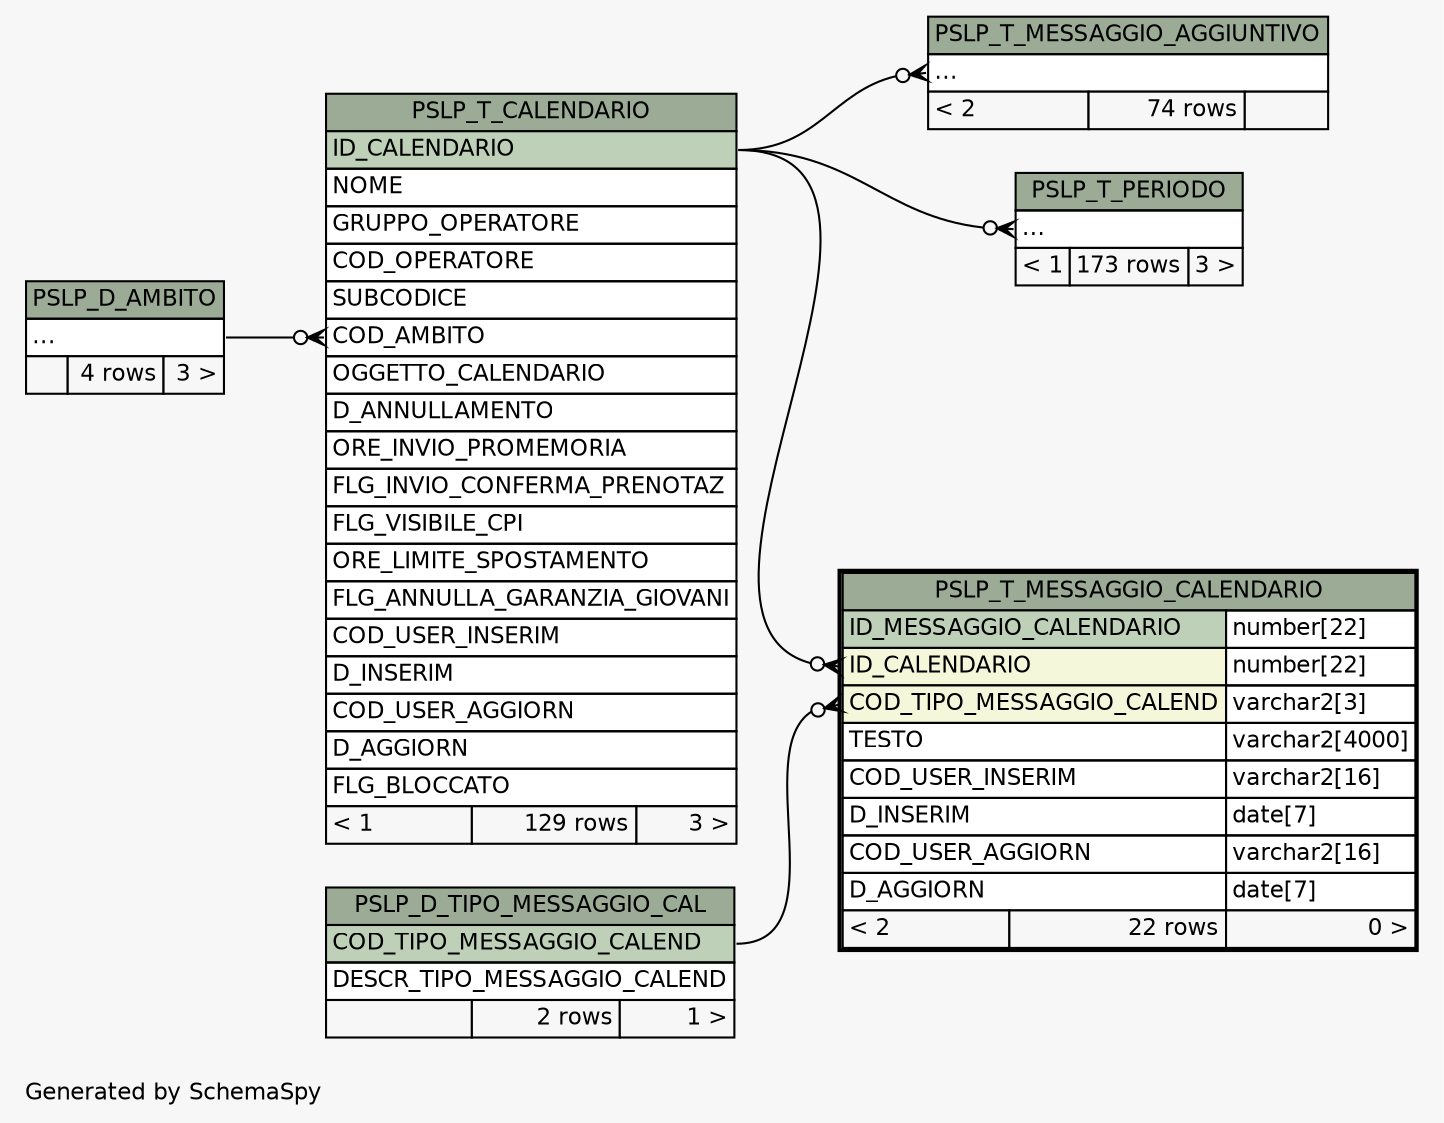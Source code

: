 // dot 2.38.0 on Windows 10 10.0
// SchemaSpy rev 590
digraph "twoDegreesRelationshipsDiagram" {
  graph [
    rankdir="RL"
    bgcolor="#f7f7f7"
    label="\nGenerated by SchemaSpy"
    labeljust="l"
    nodesep="0.18"
    ranksep="0.46"
    fontname="Helvetica"
    fontsize="11"
  ];
  node [
    fontname="Helvetica"
    fontsize="11"
    shape="plaintext"
  ];
  edge [
    arrowsize="0.8"
  ];
  "PSLP_T_CALENDARIO":"COD_AMBITO":w -> "PSLP_D_AMBITO":"elipses":e [arrowhead=none dir=back arrowtail=crowodot];
  "PSLP_T_MESSAGGIO_AGGIUNTIVO":"elipses":w -> "PSLP_T_CALENDARIO":"ID_CALENDARIO":e [arrowhead=none dir=back arrowtail=crowodot];
  "PSLP_T_MESSAGGIO_CALENDARIO":"COD_TIPO_MESSAGGIO_CALEND":w -> "PSLP_D_TIPO_MESSAGGIO_CAL":"COD_TIPO_MESSAGGIO_CALEND":e [arrowhead=none dir=back arrowtail=crowodot];
  "PSLP_T_MESSAGGIO_CALENDARIO":"ID_CALENDARIO":w -> "PSLP_T_CALENDARIO":"ID_CALENDARIO":e [arrowhead=none dir=back arrowtail=crowodot];
  "PSLP_T_PERIODO":"elipses":w -> "PSLP_T_CALENDARIO":"ID_CALENDARIO":e [arrowhead=none dir=back arrowtail=crowodot];
  "PSLP_D_AMBITO" [
    label=<
    <TABLE BORDER="0" CELLBORDER="1" CELLSPACING="0" BGCOLOR="#ffffff">
      <TR><TD COLSPAN="3" BGCOLOR="#9bab96" ALIGN="CENTER">PSLP_D_AMBITO</TD></TR>
      <TR><TD PORT="elipses" COLSPAN="3" ALIGN="LEFT">...</TD></TR>
      <TR><TD ALIGN="LEFT" BGCOLOR="#f7f7f7">  </TD><TD ALIGN="RIGHT" BGCOLOR="#f7f7f7">4 rows</TD><TD ALIGN="RIGHT" BGCOLOR="#f7f7f7">3 &gt;</TD></TR>
    </TABLE>>
    URL="PSLP_D_AMBITO.html"
    tooltip="PSLP_D_AMBITO"
  ];
  "PSLP_D_TIPO_MESSAGGIO_CAL" [
    label=<
    <TABLE BORDER="0" CELLBORDER="1" CELLSPACING="0" BGCOLOR="#ffffff">
      <TR><TD COLSPAN="3" BGCOLOR="#9bab96" ALIGN="CENTER">PSLP_D_TIPO_MESSAGGIO_CAL</TD></TR>
      <TR><TD PORT="COD_TIPO_MESSAGGIO_CALEND" COLSPAN="3" BGCOLOR="#bed1b8" ALIGN="LEFT">COD_TIPO_MESSAGGIO_CALEND</TD></TR>
      <TR><TD PORT="DESCR_TIPO_MESSAGGIO_CALEND" COLSPAN="3" ALIGN="LEFT">DESCR_TIPO_MESSAGGIO_CALEND</TD></TR>
      <TR><TD ALIGN="LEFT" BGCOLOR="#f7f7f7">  </TD><TD ALIGN="RIGHT" BGCOLOR="#f7f7f7">2 rows</TD><TD ALIGN="RIGHT" BGCOLOR="#f7f7f7">1 &gt;</TD></TR>
    </TABLE>>
    URL="PSLP_D_TIPO_MESSAGGIO_CAL.html"
    tooltip="PSLP_D_TIPO_MESSAGGIO_CAL"
  ];
  "PSLP_T_CALENDARIO" [
    label=<
    <TABLE BORDER="0" CELLBORDER="1" CELLSPACING="0" BGCOLOR="#ffffff">
      <TR><TD COLSPAN="3" BGCOLOR="#9bab96" ALIGN="CENTER">PSLP_T_CALENDARIO</TD></TR>
      <TR><TD PORT="ID_CALENDARIO" COLSPAN="3" BGCOLOR="#bed1b8" ALIGN="LEFT">ID_CALENDARIO</TD></TR>
      <TR><TD PORT="NOME" COLSPAN="3" ALIGN="LEFT">NOME</TD></TR>
      <TR><TD PORT="GRUPPO_OPERATORE" COLSPAN="3" ALIGN="LEFT">GRUPPO_OPERATORE</TD></TR>
      <TR><TD PORT="COD_OPERATORE" COLSPAN="3" ALIGN="LEFT">COD_OPERATORE</TD></TR>
      <TR><TD PORT="SUBCODICE" COLSPAN="3" ALIGN="LEFT">SUBCODICE</TD></TR>
      <TR><TD PORT="COD_AMBITO" COLSPAN="3" ALIGN="LEFT">COD_AMBITO</TD></TR>
      <TR><TD PORT="OGGETTO_CALENDARIO" COLSPAN="3" ALIGN="LEFT">OGGETTO_CALENDARIO</TD></TR>
      <TR><TD PORT="D_ANNULLAMENTO" COLSPAN="3" ALIGN="LEFT">D_ANNULLAMENTO</TD></TR>
      <TR><TD PORT="ORE_INVIO_PROMEMORIA" COLSPAN="3" ALIGN="LEFT">ORE_INVIO_PROMEMORIA</TD></TR>
      <TR><TD PORT="FLG_INVIO_CONFERMA_PRENOTAZ" COLSPAN="3" ALIGN="LEFT">FLG_INVIO_CONFERMA_PRENOTAZ</TD></TR>
      <TR><TD PORT="FLG_VISIBILE_CPI" COLSPAN="3" ALIGN="LEFT">FLG_VISIBILE_CPI</TD></TR>
      <TR><TD PORT="ORE_LIMITE_SPOSTAMENTO" COLSPAN="3" ALIGN="LEFT">ORE_LIMITE_SPOSTAMENTO</TD></TR>
      <TR><TD PORT="FLG_ANNULLA_GARANZIA_GIOVANI" COLSPAN="3" ALIGN="LEFT">FLG_ANNULLA_GARANZIA_GIOVANI</TD></TR>
      <TR><TD PORT="COD_USER_INSERIM" COLSPAN="3" ALIGN="LEFT">COD_USER_INSERIM</TD></TR>
      <TR><TD PORT="D_INSERIM" COLSPAN="3" ALIGN="LEFT">D_INSERIM</TD></TR>
      <TR><TD PORT="COD_USER_AGGIORN" COLSPAN="3" ALIGN="LEFT">COD_USER_AGGIORN</TD></TR>
      <TR><TD PORT="D_AGGIORN" COLSPAN="3" ALIGN="LEFT">D_AGGIORN</TD></TR>
      <TR><TD PORT="FLG_BLOCCATO" COLSPAN="3" ALIGN="LEFT">FLG_BLOCCATO</TD></TR>
      <TR><TD ALIGN="LEFT" BGCOLOR="#f7f7f7">&lt; 1</TD><TD ALIGN="RIGHT" BGCOLOR="#f7f7f7">129 rows</TD><TD ALIGN="RIGHT" BGCOLOR="#f7f7f7">3 &gt;</TD></TR>
    </TABLE>>
    URL="PSLP_T_CALENDARIO.html"
    tooltip="PSLP_T_CALENDARIO"
  ];
  "PSLP_T_MESSAGGIO_AGGIUNTIVO" [
    label=<
    <TABLE BORDER="0" CELLBORDER="1" CELLSPACING="0" BGCOLOR="#ffffff">
      <TR><TD COLSPAN="3" BGCOLOR="#9bab96" ALIGN="CENTER">PSLP_T_MESSAGGIO_AGGIUNTIVO</TD></TR>
      <TR><TD PORT="elipses" COLSPAN="3" ALIGN="LEFT">...</TD></TR>
      <TR><TD ALIGN="LEFT" BGCOLOR="#f7f7f7">&lt; 2</TD><TD ALIGN="RIGHT" BGCOLOR="#f7f7f7">74 rows</TD><TD ALIGN="RIGHT" BGCOLOR="#f7f7f7">  </TD></TR>
    </TABLE>>
    URL="PSLP_T_MESSAGGIO_AGGIUNTIVO.html"
    tooltip="PSLP_T_MESSAGGIO_AGGIUNTIVO"
  ];
  "PSLP_T_MESSAGGIO_CALENDARIO" [
    label=<
    <TABLE BORDER="2" CELLBORDER="1" CELLSPACING="0" BGCOLOR="#ffffff">
      <TR><TD COLSPAN="3" BGCOLOR="#9bab96" ALIGN="CENTER">PSLP_T_MESSAGGIO_CALENDARIO</TD></TR>
      <TR><TD PORT="ID_MESSAGGIO_CALENDARIO" COLSPAN="2" BGCOLOR="#bed1b8" ALIGN="LEFT">ID_MESSAGGIO_CALENDARIO</TD><TD PORT="ID_MESSAGGIO_CALENDARIO.type" ALIGN="LEFT">number[22]</TD></TR>
      <TR><TD PORT="ID_CALENDARIO" COLSPAN="2" BGCOLOR="#f4f7da" ALIGN="LEFT">ID_CALENDARIO</TD><TD PORT="ID_CALENDARIO.type" ALIGN="LEFT">number[22]</TD></TR>
      <TR><TD PORT="COD_TIPO_MESSAGGIO_CALEND" COLSPAN="2" BGCOLOR="#f4f7da" ALIGN="LEFT">COD_TIPO_MESSAGGIO_CALEND</TD><TD PORT="COD_TIPO_MESSAGGIO_CALEND.type" ALIGN="LEFT">varchar2[3]</TD></TR>
      <TR><TD PORT="TESTO" COLSPAN="2" ALIGN="LEFT">TESTO</TD><TD PORT="TESTO.type" ALIGN="LEFT">varchar2[4000]</TD></TR>
      <TR><TD PORT="COD_USER_INSERIM" COLSPAN="2" ALIGN="LEFT">COD_USER_INSERIM</TD><TD PORT="COD_USER_INSERIM.type" ALIGN="LEFT">varchar2[16]</TD></TR>
      <TR><TD PORT="D_INSERIM" COLSPAN="2" ALIGN="LEFT">D_INSERIM</TD><TD PORT="D_INSERIM.type" ALIGN="LEFT">date[7]</TD></TR>
      <TR><TD PORT="COD_USER_AGGIORN" COLSPAN="2" ALIGN="LEFT">COD_USER_AGGIORN</TD><TD PORT="COD_USER_AGGIORN.type" ALIGN="LEFT">varchar2[16]</TD></TR>
      <TR><TD PORT="D_AGGIORN" COLSPAN="2" ALIGN="LEFT">D_AGGIORN</TD><TD PORT="D_AGGIORN.type" ALIGN="LEFT">date[7]</TD></TR>
      <TR><TD ALIGN="LEFT" BGCOLOR="#f7f7f7">&lt; 2</TD><TD ALIGN="RIGHT" BGCOLOR="#f7f7f7">22 rows</TD><TD ALIGN="RIGHT" BGCOLOR="#f7f7f7">0 &gt;</TD></TR>
    </TABLE>>
    URL="PSLP_T_MESSAGGIO_CALENDARIO.html"
    tooltip="PSLP_T_MESSAGGIO_CALENDARIO"
  ];
  "PSLP_T_PERIODO" [
    label=<
    <TABLE BORDER="0" CELLBORDER="1" CELLSPACING="0" BGCOLOR="#ffffff">
      <TR><TD COLSPAN="3" BGCOLOR="#9bab96" ALIGN="CENTER">PSLP_T_PERIODO</TD></TR>
      <TR><TD PORT="elipses" COLSPAN="3" ALIGN="LEFT">...</TD></TR>
      <TR><TD ALIGN="LEFT" BGCOLOR="#f7f7f7">&lt; 1</TD><TD ALIGN="RIGHT" BGCOLOR="#f7f7f7">173 rows</TD><TD ALIGN="RIGHT" BGCOLOR="#f7f7f7">3 &gt;</TD></TR>
    </TABLE>>
    URL="PSLP_T_PERIODO.html"
    tooltip="PSLP_T_PERIODO"
  ];
}
